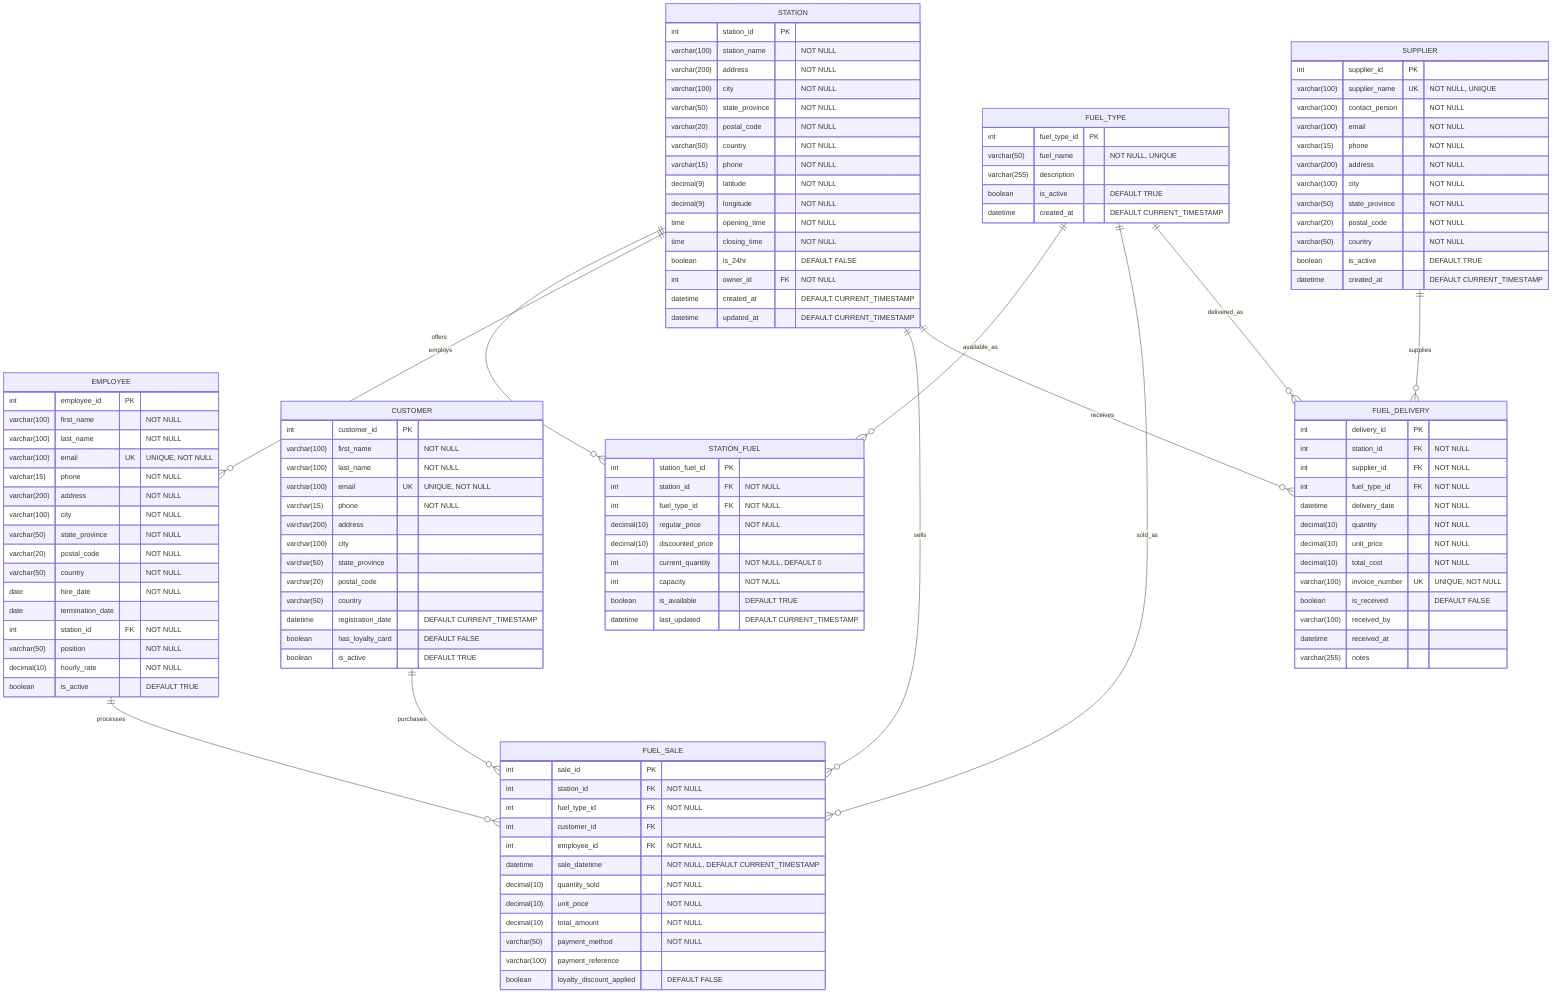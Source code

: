 ---
config:
  theme: default
---
erDiagram
    STATION {
        int station_id PK
        varchar(100) station_name "NOT NULL"
        varchar(200) address "NOT NULL"
        varchar(100) city "NOT NULL"
        varchar(50) state_province "NOT NULL"
        varchar(20) postal_code "NOT NULL"
        varchar(50) country "NOT NULL"
        varchar(15) phone "NOT NULL"
        decimal(9) latitude "NOT NULL"
        decimal(9) longitude "NOT NULL"
        time opening_time "NOT NULL"
        time closing_time "NOT NULL"
        boolean is_24hr "DEFAULT FALSE"
        int owner_id FK "NOT NULL"
        datetime created_at "DEFAULT CURRENT_TIMESTAMP"
        datetime updated_at "DEFAULT CURRENT_TIMESTAMP"
    }
    FUEL_TYPE {
        int fuel_type_id PK
        varchar(50) fuel_name "NOT NULL, UNIQUE"
        varchar(255) description
        boolean is_active "DEFAULT TRUE"
        datetime created_at "DEFAULT CURRENT_TIMESTAMP"
    }
    STATION_FUEL {
        int station_fuel_id PK
        int station_id FK "NOT NULL"
        int fuel_type_id FK "NOT NULL"
        decimal(10) regular_price "NOT NULL"
        decimal(10) discounted_price
        int current_quantity "NOT NULL, DEFAULT 0"
        int capacity "NOT NULL"
        boolean is_available "DEFAULT TRUE"
        datetime last_updated "DEFAULT CURRENT_TIMESTAMP"
    }
    CUSTOMER {
        int customer_id PK
        varchar(100) first_name "NOT NULL"
        varchar(100) last_name "NOT NULL"
        varchar(100) email UK "UNIQUE, NOT NULL"
        varchar(15) phone "NOT NULL"
        varchar(200) address
        varchar(100) city
        varchar(50) state_province
        varchar(20) postal_code
        varchar(50) country
        datetime registration_date "DEFAULT CURRENT_TIMESTAMP"
        boolean has_loyalty_card "DEFAULT FALSE"
        boolean is_active "DEFAULT TRUE"
    }
    EMPLOYEE {
        int employee_id PK
        varchar(100) first_name "NOT NULL"
        varchar(100) last_name "NOT NULL"
        varchar(100) email UK "UNIQUE, NOT NULL"
        varchar(15) phone "NOT NULL"
        varchar(200) address "NOT NULL"
        varchar(100) city "NOT NULL"
        varchar(50) state_province "NOT NULL"
        varchar(20) postal_code "NOT NULL"
        varchar(50) country "NOT NULL"
        date hire_date "NOT NULL"
        date termination_date
        int station_id FK "NOT NULL"
        varchar(50) position "NOT NULL"
        decimal(10) hourly_rate "NOT NULL"
        boolean is_active "DEFAULT TRUE"
    }
    FUEL_SALE {
        int sale_id PK
        int station_id FK "NOT NULL"
        int fuel_type_id FK "NOT NULL"
        int customer_id FK
        int employee_id FK "NOT NULL"
        datetime sale_datetime "NOT NULL, DEFAULT CURRENT_TIMESTAMP"
        decimal(10) quantity_sold "NOT NULL"
        decimal(10) unit_price "NOT NULL"
        decimal(10) total_amount "NOT NULL"
        varchar(50) payment_method "NOT NULL"
        varchar(100) payment_reference
        boolean loyalty_discount_applied "DEFAULT FALSE"
    }
    SUPPLIER {
        int supplier_id PK
        varchar(100) supplier_name UK "NOT NULL, UNIQUE"
        varchar(100) contact_person "NOT NULL"
        varchar(100) email "NOT NULL"
        varchar(15) phone "NOT NULL"
        varchar(200) address "NOT NULL"
        varchar(100) city "NOT NULL"
        varchar(50) state_province "NOT NULL"
        varchar(20) postal_code "NOT NULL"
        varchar(50) country "NOT NULL"
        boolean is_active "DEFAULT TRUE"
        datetime created_at "DEFAULT CURRENT_TIMESTAMP"
    }
    FUEL_DELIVERY {
        int delivery_id PK
        int station_id FK "NOT NULL"
        int supplier_id FK "NOT NULL"
        int fuel_type_id FK "NOT NULL"
        datetime delivery_date "NOT NULL"
        decimal(10) quantity "NOT NULL"
        decimal(10) unit_price "NOT NULL"
        decimal(10) total_cost "NOT NULL"
        varchar(100) invoice_number UK "UNIQUE, NOT NULL"
        boolean is_received "DEFAULT FALSE"
        varchar(100) received_by
        datetime received_at
        varchar(255) notes
    }
    STATION ||--o{ STATION_FUEL : "offers"
    FUEL_TYPE ||--o{ STATION_FUEL : "available_as"
    STATION ||--o{ EMPLOYEE : "employs"
    STATION ||--o{ FUEL_SALE : "sells"
    FUEL_TYPE ||--o{ FUEL_SALE : "sold_as"
    CUSTOMER ||--o{ FUEL_SALE : "purchases"
    EMPLOYEE ||--o{ FUEL_SALE : "processes"
    STATION ||--o{ FUEL_DELIVERY : "receives"
    SUPPLIER ||--o{ FUEL_DELIVERY : "supplies"
    FUEL_TYPE ||--o{ FUEL_DELIVERY : "delivered_as"